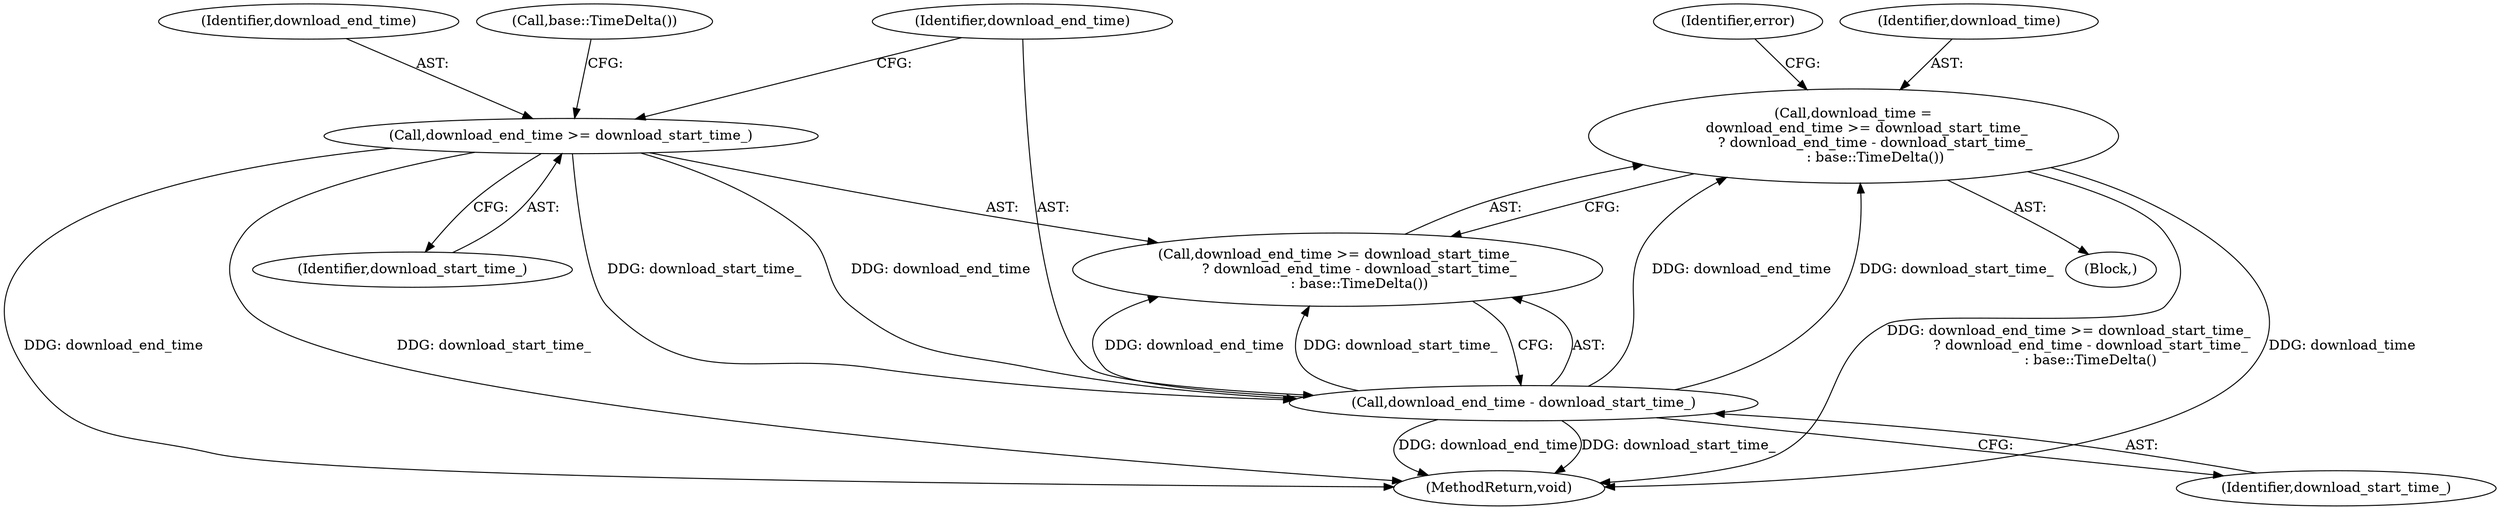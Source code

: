 digraph "0_Chrome_e7b0b560a8f1c3f1c15a2c7486d212543660b8a6_0@integer" {
"1000108" [label="(Call,download_time =\n      download_end_time >= download_start_time_\n          ? download_end_time - download_start_time_\n          : base::TimeDelta())"];
"1000114" [label="(Call,download_end_time - download_start_time_)"];
"1000111" [label="(Call,download_end_time >= download_start_time_)"];
"1000246" [label="(MethodReturn,void)"];
"1000114" [label="(Call,download_end_time - download_start_time_)"];
"1000113" [label="(Identifier,download_start_time_)"];
"1000117" [label="(Call,base::TimeDelta())"];
"1000110" [label="(Call,download_end_time >= download_start_time_\n          ? download_end_time - download_start_time_\n          : base::TimeDelta())"];
"1000103" [label="(Block,)"];
"1000108" [label="(Call,download_time =\n      download_end_time >= download_start_time_\n          ? download_end_time - download_start_time_\n          : base::TimeDelta())"];
"1000115" [label="(Identifier,download_end_time)"];
"1000109" [label="(Identifier,download_time)"];
"1000116" [label="(Identifier,download_start_time_)"];
"1000111" [label="(Call,download_end_time >= download_start_time_)"];
"1000120" [label="(Identifier,error)"];
"1000112" [label="(Identifier,download_end_time)"];
"1000108" -> "1000103"  [label="AST: "];
"1000108" -> "1000110"  [label="CFG: "];
"1000109" -> "1000108"  [label="AST: "];
"1000110" -> "1000108"  [label="AST: "];
"1000120" -> "1000108"  [label="CFG: "];
"1000108" -> "1000246"  [label="DDG: download_end_time >= download_start_time_\n          ? download_end_time - download_start_time_\n          : base::TimeDelta()"];
"1000108" -> "1000246"  [label="DDG: download_time"];
"1000114" -> "1000108"  [label="DDG: download_end_time"];
"1000114" -> "1000108"  [label="DDG: download_start_time_"];
"1000114" -> "1000110"  [label="AST: "];
"1000114" -> "1000116"  [label="CFG: "];
"1000115" -> "1000114"  [label="AST: "];
"1000116" -> "1000114"  [label="AST: "];
"1000110" -> "1000114"  [label="CFG: "];
"1000114" -> "1000246"  [label="DDG: download_end_time"];
"1000114" -> "1000246"  [label="DDG: download_start_time_"];
"1000114" -> "1000110"  [label="DDG: download_end_time"];
"1000114" -> "1000110"  [label="DDG: download_start_time_"];
"1000111" -> "1000114"  [label="DDG: download_end_time"];
"1000111" -> "1000114"  [label="DDG: download_start_time_"];
"1000111" -> "1000110"  [label="AST: "];
"1000111" -> "1000113"  [label="CFG: "];
"1000112" -> "1000111"  [label="AST: "];
"1000113" -> "1000111"  [label="AST: "];
"1000115" -> "1000111"  [label="CFG: "];
"1000117" -> "1000111"  [label="CFG: "];
"1000111" -> "1000246"  [label="DDG: download_end_time"];
"1000111" -> "1000246"  [label="DDG: download_start_time_"];
}
